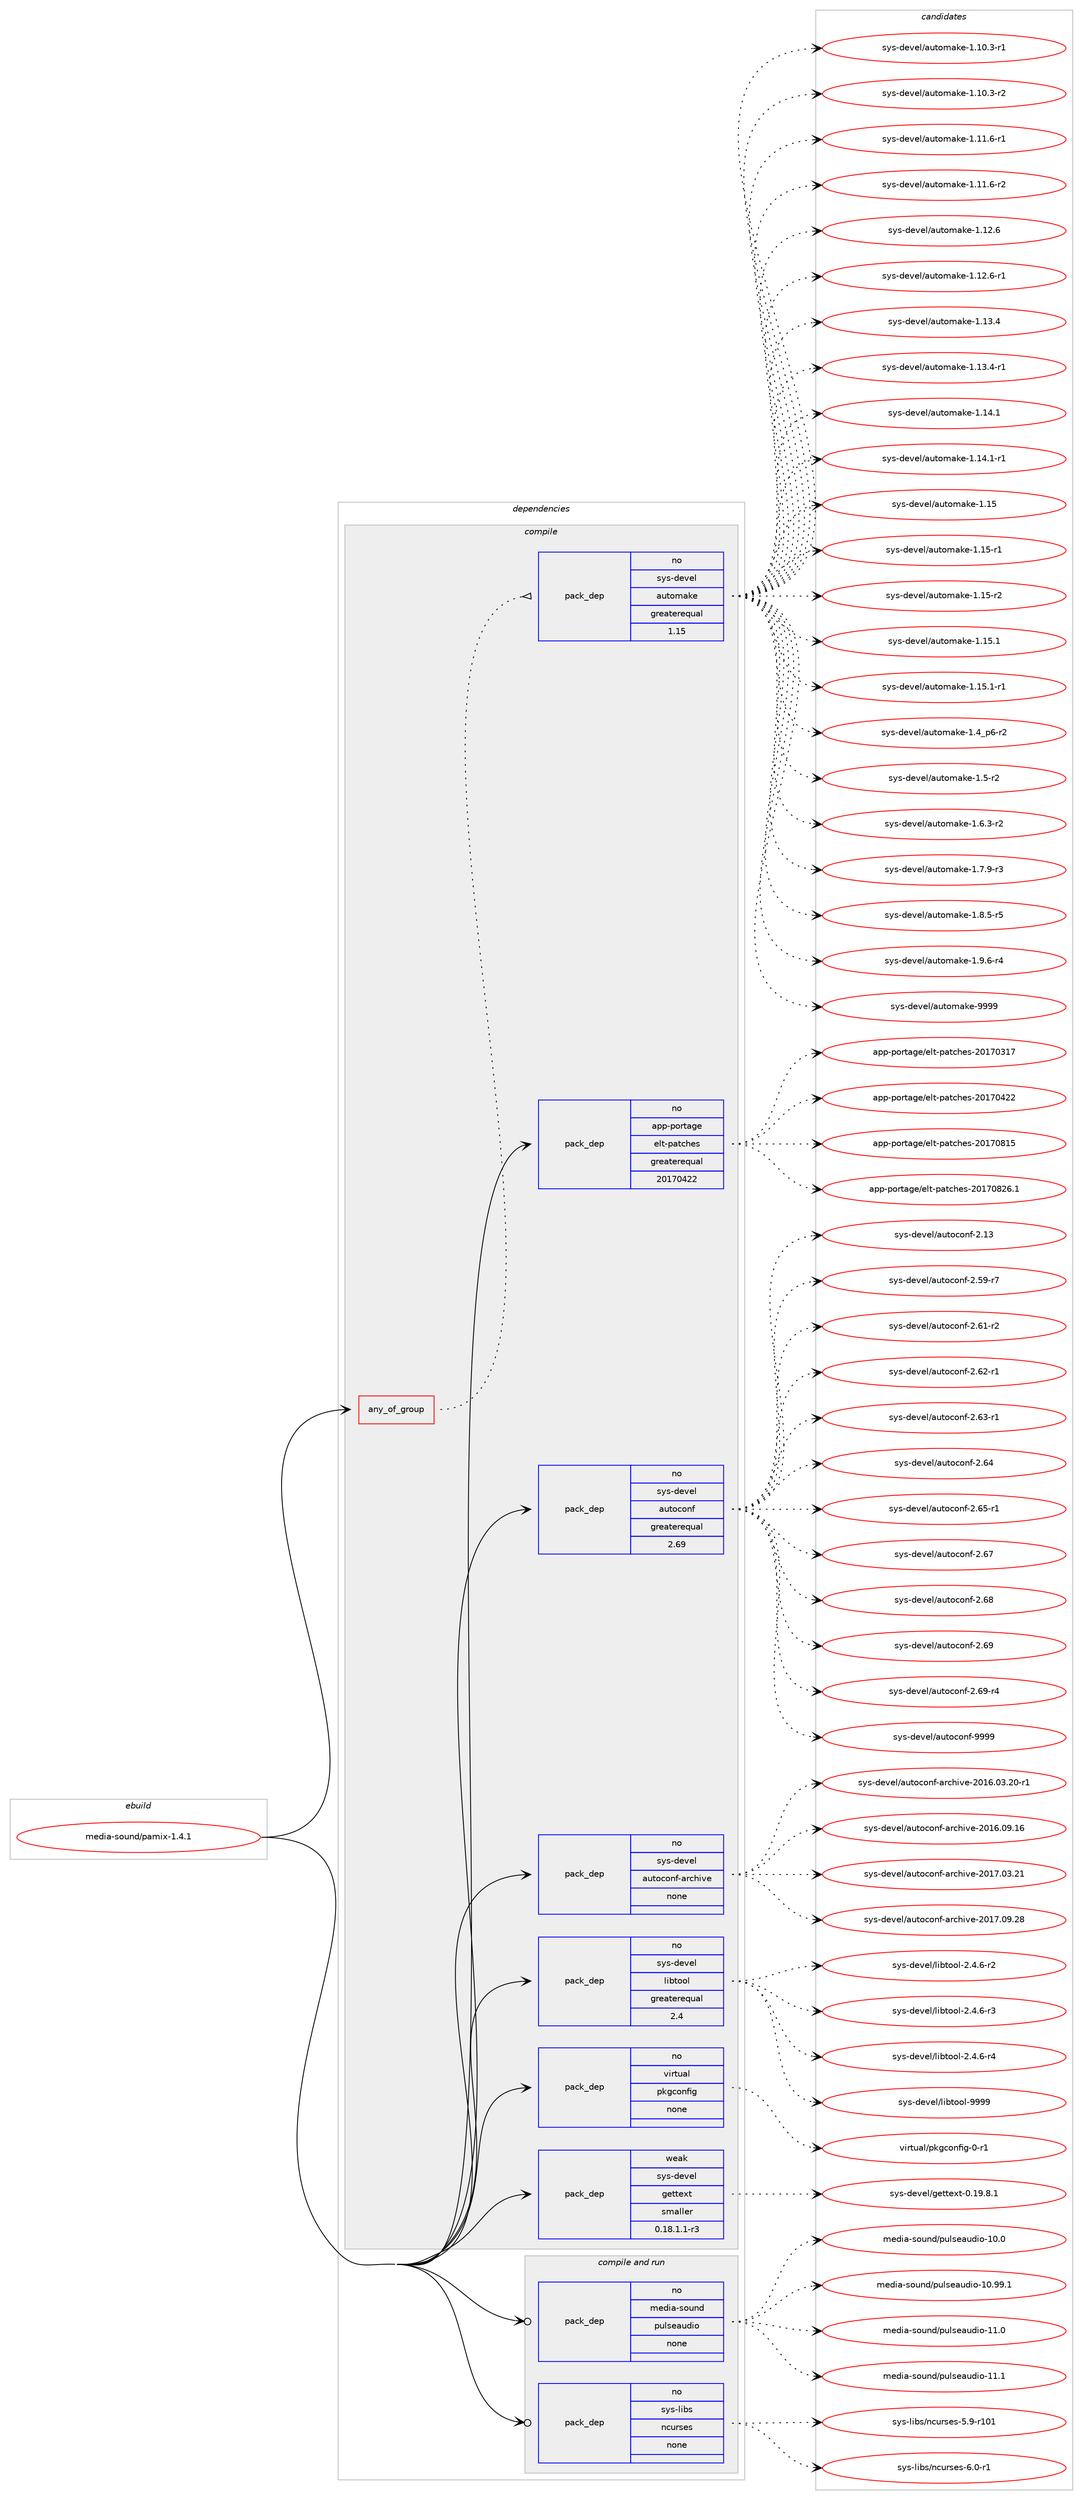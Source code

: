 digraph prolog {

# *************
# Graph options
# *************

newrank=true;
concentrate=true;
compound=true;
graph [rankdir=LR,fontname=Helvetica,fontsize=10,ranksep=1.5];#, ranksep=2.5, nodesep=0.2];
edge  [arrowhead=vee];
node  [fontname=Helvetica,fontsize=10];

# **********
# The ebuild
# **********

subgraph cluster_leftcol {
color=gray;
rank=same;
label=<<i>ebuild</i>>;
id [label="media-sound/pamix-1.4.1", color=red, width=4, href="../media-sound/pamix-1.4.1.svg"];
}

# ****************
# The dependencies
# ****************

subgraph cluster_midcol {
color=gray;
label=<<i>dependencies</i>>;
subgraph cluster_compile {
fillcolor="#eeeeee";
style=filled;
label=<<i>compile</i>>;
subgraph any6049 {
dependency384616 [label=<<TABLE BORDER="0" CELLBORDER="1" CELLSPACING="0" CELLPADDING="4"><TR><TD CELLPADDING="10">any_of_group</TD></TR></TABLE>>, shape=none, color=red];subgraph pack284036 {
dependency384617 [label=<<TABLE BORDER="0" CELLBORDER="1" CELLSPACING="0" CELLPADDING="4" WIDTH="220"><TR><TD ROWSPAN="6" CELLPADDING="30">pack_dep</TD></TR><TR><TD WIDTH="110">no</TD></TR><TR><TD>sys-devel</TD></TR><TR><TD>automake</TD></TR><TR><TD>greaterequal</TD></TR><TR><TD>1.15</TD></TR></TABLE>>, shape=none, color=blue];
}
dependency384616:e -> dependency384617:w [weight=20,style="dotted",arrowhead="oinv"];
}
id:e -> dependency384616:w [weight=20,style="solid",arrowhead="vee"];
subgraph pack284037 {
dependency384618 [label=<<TABLE BORDER="0" CELLBORDER="1" CELLSPACING="0" CELLPADDING="4" WIDTH="220"><TR><TD ROWSPAN="6" CELLPADDING="30">pack_dep</TD></TR><TR><TD WIDTH="110">no</TD></TR><TR><TD>app-portage</TD></TR><TR><TD>elt-patches</TD></TR><TR><TD>greaterequal</TD></TR><TR><TD>20170422</TD></TR></TABLE>>, shape=none, color=blue];
}
id:e -> dependency384618:w [weight=20,style="solid",arrowhead="vee"];
subgraph pack284038 {
dependency384619 [label=<<TABLE BORDER="0" CELLBORDER="1" CELLSPACING="0" CELLPADDING="4" WIDTH="220"><TR><TD ROWSPAN="6" CELLPADDING="30">pack_dep</TD></TR><TR><TD WIDTH="110">no</TD></TR><TR><TD>sys-devel</TD></TR><TR><TD>autoconf</TD></TR><TR><TD>greaterequal</TD></TR><TR><TD>2.69</TD></TR></TABLE>>, shape=none, color=blue];
}
id:e -> dependency384619:w [weight=20,style="solid",arrowhead="vee"];
subgraph pack284039 {
dependency384620 [label=<<TABLE BORDER="0" CELLBORDER="1" CELLSPACING="0" CELLPADDING="4" WIDTH="220"><TR><TD ROWSPAN="6" CELLPADDING="30">pack_dep</TD></TR><TR><TD WIDTH="110">no</TD></TR><TR><TD>sys-devel</TD></TR><TR><TD>autoconf-archive</TD></TR><TR><TD>none</TD></TR><TR><TD></TD></TR></TABLE>>, shape=none, color=blue];
}
id:e -> dependency384620:w [weight=20,style="solid",arrowhead="vee"];
subgraph pack284040 {
dependency384621 [label=<<TABLE BORDER="0" CELLBORDER="1" CELLSPACING="0" CELLPADDING="4" WIDTH="220"><TR><TD ROWSPAN="6" CELLPADDING="30">pack_dep</TD></TR><TR><TD WIDTH="110">no</TD></TR><TR><TD>sys-devel</TD></TR><TR><TD>libtool</TD></TR><TR><TD>greaterequal</TD></TR><TR><TD>2.4</TD></TR></TABLE>>, shape=none, color=blue];
}
id:e -> dependency384621:w [weight=20,style="solid",arrowhead="vee"];
subgraph pack284041 {
dependency384622 [label=<<TABLE BORDER="0" CELLBORDER="1" CELLSPACING="0" CELLPADDING="4" WIDTH="220"><TR><TD ROWSPAN="6" CELLPADDING="30">pack_dep</TD></TR><TR><TD WIDTH="110">no</TD></TR><TR><TD>virtual</TD></TR><TR><TD>pkgconfig</TD></TR><TR><TD>none</TD></TR><TR><TD></TD></TR></TABLE>>, shape=none, color=blue];
}
id:e -> dependency384622:w [weight=20,style="solid",arrowhead="vee"];
subgraph pack284042 {
dependency384623 [label=<<TABLE BORDER="0" CELLBORDER="1" CELLSPACING="0" CELLPADDING="4" WIDTH="220"><TR><TD ROWSPAN="6" CELLPADDING="30">pack_dep</TD></TR><TR><TD WIDTH="110">weak</TD></TR><TR><TD>sys-devel</TD></TR><TR><TD>gettext</TD></TR><TR><TD>smaller</TD></TR><TR><TD>0.18.1.1-r3</TD></TR></TABLE>>, shape=none, color=blue];
}
id:e -> dependency384623:w [weight=20,style="solid",arrowhead="vee"];
}
subgraph cluster_compileandrun {
fillcolor="#eeeeee";
style=filled;
label=<<i>compile and run</i>>;
subgraph pack284043 {
dependency384624 [label=<<TABLE BORDER="0" CELLBORDER="1" CELLSPACING="0" CELLPADDING="4" WIDTH="220"><TR><TD ROWSPAN="6" CELLPADDING="30">pack_dep</TD></TR><TR><TD WIDTH="110">no</TD></TR><TR><TD>media-sound</TD></TR><TR><TD>pulseaudio</TD></TR><TR><TD>none</TD></TR><TR><TD></TD></TR></TABLE>>, shape=none, color=blue];
}
id:e -> dependency384624:w [weight=20,style="solid",arrowhead="odotvee"];
subgraph pack284044 {
dependency384625 [label=<<TABLE BORDER="0" CELLBORDER="1" CELLSPACING="0" CELLPADDING="4" WIDTH="220"><TR><TD ROWSPAN="6" CELLPADDING="30">pack_dep</TD></TR><TR><TD WIDTH="110">no</TD></TR><TR><TD>sys-libs</TD></TR><TR><TD>ncurses</TD></TR><TR><TD>none</TD></TR><TR><TD></TD></TR></TABLE>>, shape=none, color=blue];
}
id:e -> dependency384625:w [weight=20,style="solid",arrowhead="odotvee"];
}
subgraph cluster_run {
fillcolor="#eeeeee";
style=filled;
label=<<i>run</i>>;
}
}

# **************
# The candidates
# **************

subgraph cluster_choices {
rank=same;
color=gray;
label=<<i>candidates</i>>;

subgraph choice284036 {
color=black;
nodesep=1;
choice11512111545100101118101108479711711611110997107101454946494846514511449 [label="sys-devel/automake-1.10.3-r1", color=red, width=4,href="../sys-devel/automake-1.10.3-r1.svg"];
choice11512111545100101118101108479711711611110997107101454946494846514511450 [label="sys-devel/automake-1.10.3-r2", color=red, width=4,href="../sys-devel/automake-1.10.3-r2.svg"];
choice11512111545100101118101108479711711611110997107101454946494946544511449 [label="sys-devel/automake-1.11.6-r1", color=red, width=4,href="../sys-devel/automake-1.11.6-r1.svg"];
choice11512111545100101118101108479711711611110997107101454946494946544511450 [label="sys-devel/automake-1.11.6-r2", color=red, width=4,href="../sys-devel/automake-1.11.6-r2.svg"];
choice1151211154510010111810110847971171161111099710710145494649504654 [label="sys-devel/automake-1.12.6", color=red, width=4,href="../sys-devel/automake-1.12.6.svg"];
choice11512111545100101118101108479711711611110997107101454946495046544511449 [label="sys-devel/automake-1.12.6-r1", color=red, width=4,href="../sys-devel/automake-1.12.6-r1.svg"];
choice1151211154510010111810110847971171161111099710710145494649514652 [label="sys-devel/automake-1.13.4", color=red, width=4,href="../sys-devel/automake-1.13.4.svg"];
choice11512111545100101118101108479711711611110997107101454946495146524511449 [label="sys-devel/automake-1.13.4-r1", color=red, width=4,href="../sys-devel/automake-1.13.4-r1.svg"];
choice1151211154510010111810110847971171161111099710710145494649524649 [label="sys-devel/automake-1.14.1", color=red, width=4,href="../sys-devel/automake-1.14.1.svg"];
choice11512111545100101118101108479711711611110997107101454946495246494511449 [label="sys-devel/automake-1.14.1-r1", color=red, width=4,href="../sys-devel/automake-1.14.1-r1.svg"];
choice115121115451001011181011084797117116111109971071014549464953 [label="sys-devel/automake-1.15", color=red, width=4,href="../sys-devel/automake-1.15.svg"];
choice1151211154510010111810110847971171161111099710710145494649534511449 [label="sys-devel/automake-1.15-r1", color=red, width=4,href="../sys-devel/automake-1.15-r1.svg"];
choice1151211154510010111810110847971171161111099710710145494649534511450 [label="sys-devel/automake-1.15-r2", color=red, width=4,href="../sys-devel/automake-1.15-r2.svg"];
choice1151211154510010111810110847971171161111099710710145494649534649 [label="sys-devel/automake-1.15.1", color=red, width=4,href="../sys-devel/automake-1.15.1.svg"];
choice11512111545100101118101108479711711611110997107101454946495346494511449 [label="sys-devel/automake-1.15.1-r1", color=red, width=4,href="../sys-devel/automake-1.15.1-r1.svg"];
choice115121115451001011181011084797117116111109971071014549465295112544511450 [label="sys-devel/automake-1.4_p6-r2", color=red, width=4,href="../sys-devel/automake-1.4_p6-r2.svg"];
choice11512111545100101118101108479711711611110997107101454946534511450 [label="sys-devel/automake-1.5-r2", color=red, width=4,href="../sys-devel/automake-1.5-r2.svg"];
choice115121115451001011181011084797117116111109971071014549465446514511450 [label="sys-devel/automake-1.6.3-r2", color=red, width=4,href="../sys-devel/automake-1.6.3-r2.svg"];
choice115121115451001011181011084797117116111109971071014549465546574511451 [label="sys-devel/automake-1.7.9-r3", color=red, width=4,href="../sys-devel/automake-1.7.9-r3.svg"];
choice115121115451001011181011084797117116111109971071014549465646534511453 [label="sys-devel/automake-1.8.5-r5", color=red, width=4,href="../sys-devel/automake-1.8.5-r5.svg"];
choice115121115451001011181011084797117116111109971071014549465746544511452 [label="sys-devel/automake-1.9.6-r4", color=red, width=4,href="../sys-devel/automake-1.9.6-r4.svg"];
choice115121115451001011181011084797117116111109971071014557575757 [label="sys-devel/automake-9999", color=red, width=4,href="../sys-devel/automake-9999.svg"];
dependency384617:e -> choice11512111545100101118101108479711711611110997107101454946494846514511449:w [style=dotted,weight="100"];
dependency384617:e -> choice11512111545100101118101108479711711611110997107101454946494846514511450:w [style=dotted,weight="100"];
dependency384617:e -> choice11512111545100101118101108479711711611110997107101454946494946544511449:w [style=dotted,weight="100"];
dependency384617:e -> choice11512111545100101118101108479711711611110997107101454946494946544511450:w [style=dotted,weight="100"];
dependency384617:e -> choice1151211154510010111810110847971171161111099710710145494649504654:w [style=dotted,weight="100"];
dependency384617:e -> choice11512111545100101118101108479711711611110997107101454946495046544511449:w [style=dotted,weight="100"];
dependency384617:e -> choice1151211154510010111810110847971171161111099710710145494649514652:w [style=dotted,weight="100"];
dependency384617:e -> choice11512111545100101118101108479711711611110997107101454946495146524511449:w [style=dotted,weight="100"];
dependency384617:e -> choice1151211154510010111810110847971171161111099710710145494649524649:w [style=dotted,weight="100"];
dependency384617:e -> choice11512111545100101118101108479711711611110997107101454946495246494511449:w [style=dotted,weight="100"];
dependency384617:e -> choice115121115451001011181011084797117116111109971071014549464953:w [style=dotted,weight="100"];
dependency384617:e -> choice1151211154510010111810110847971171161111099710710145494649534511449:w [style=dotted,weight="100"];
dependency384617:e -> choice1151211154510010111810110847971171161111099710710145494649534511450:w [style=dotted,weight="100"];
dependency384617:e -> choice1151211154510010111810110847971171161111099710710145494649534649:w [style=dotted,weight="100"];
dependency384617:e -> choice11512111545100101118101108479711711611110997107101454946495346494511449:w [style=dotted,weight="100"];
dependency384617:e -> choice115121115451001011181011084797117116111109971071014549465295112544511450:w [style=dotted,weight="100"];
dependency384617:e -> choice11512111545100101118101108479711711611110997107101454946534511450:w [style=dotted,weight="100"];
dependency384617:e -> choice115121115451001011181011084797117116111109971071014549465446514511450:w [style=dotted,weight="100"];
dependency384617:e -> choice115121115451001011181011084797117116111109971071014549465546574511451:w [style=dotted,weight="100"];
dependency384617:e -> choice115121115451001011181011084797117116111109971071014549465646534511453:w [style=dotted,weight="100"];
dependency384617:e -> choice115121115451001011181011084797117116111109971071014549465746544511452:w [style=dotted,weight="100"];
dependency384617:e -> choice115121115451001011181011084797117116111109971071014557575757:w [style=dotted,weight="100"];
}
subgraph choice284037 {
color=black;
nodesep=1;
choice97112112451121111141169710310147101108116451129711699104101115455048495548514955 [label="app-portage/elt-patches-20170317", color=red, width=4,href="../app-portage/elt-patches-20170317.svg"];
choice97112112451121111141169710310147101108116451129711699104101115455048495548525050 [label="app-portage/elt-patches-20170422", color=red, width=4,href="../app-portage/elt-patches-20170422.svg"];
choice97112112451121111141169710310147101108116451129711699104101115455048495548564953 [label="app-portage/elt-patches-20170815", color=red, width=4,href="../app-portage/elt-patches-20170815.svg"];
choice971121124511211111411697103101471011081164511297116991041011154550484955485650544649 [label="app-portage/elt-patches-20170826.1", color=red, width=4,href="../app-portage/elt-patches-20170826.1.svg"];
dependency384618:e -> choice97112112451121111141169710310147101108116451129711699104101115455048495548514955:w [style=dotted,weight="100"];
dependency384618:e -> choice97112112451121111141169710310147101108116451129711699104101115455048495548525050:w [style=dotted,weight="100"];
dependency384618:e -> choice97112112451121111141169710310147101108116451129711699104101115455048495548564953:w [style=dotted,weight="100"];
dependency384618:e -> choice971121124511211111411697103101471011081164511297116991041011154550484955485650544649:w [style=dotted,weight="100"];
}
subgraph choice284038 {
color=black;
nodesep=1;
choice115121115451001011181011084797117116111991111101024550464951 [label="sys-devel/autoconf-2.13", color=red, width=4,href="../sys-devel/autoconf-2.13.svg"];
choice1151211154510010111810110847971171161119911111010245504653574511455 [label="sys-devel/autoconf-2.59-r7", color=red, width=4,href="../sys-devel/autoconf-2.59-r7.svg"];
choice1151211154510010111810110847971171161119911111010245504654494511450 [label="sys-devel/autoconf-2.61-r2", color=red, width=4,href="../sys-devel/autoconf-2.61-r2.svg"];
choice1151211154510010111810110847971171161119911111010245504654504511449 [label="sys-devel/autoconf-2.62-r1", color=red, width=4,href="../sys-devel/autoconf-2.62-r1.svg"];
choice1151211154510010111810110847971171161119911111010245504654514511449 [label="sys-devel/autoconf-2.63-r1", color=red, width=4,href="../sys-devel/autoconf-2.63-r1.svg"];
choice115121115451001011181011084797117116111991111101024550465452 [label="sys-devel/autoconf-2.64", color=red, width=4,href="../sys-devel/autoconf-2.64.svg"];
choice1151211154510010111810110847971171161119911111010245504654534511449 [label="sys-devel/autoconf-2.65-r1", color=red, width=4,href="../sys-devel/autoconf-2.65-r1.svg"];
choice115121115451001011181011084797117116111991111101024550465455 [label="sys-devel/autoconf-2.67", color=red, width=4,href="../sys-devel/autoconf-2.67.svg"];
choice115121115451001011181011084797117116111991111101024550465456 [label="sys-devel/autoconf-2.68", color=red, width=4,href="../sys-devel/autoconf-2.68.svg"];
choice115121115451001011181011084797117116111991111101024550465457 [label="sys-devel/autoconf-2.69", color=red, width=4,href="../sys-devel/autoconf-2.69.svg"];
choice1151211154510010111810110847971171161119911111010245504654574511452 [label="sys-devel/autoconf-2.69-r4", color=red, width=4,href="../sys-devel/autoconf-2.69-r4.svg"];
choice115121115451001011181011084797117116111991111101024557575757 [label="sys-devel/autoconf-9999", color=red, width=4,href="../sys-devel/autoconf-9999.svg"];
dependency384619:e -> choice115121115451001011181011084797117116111991111101024550464951:w [style=dotted,weight="100"];
dependency384619:e -> choice1151211154510010111810110847971171161119911111010245504653574511455:w [style=dotted,weight="100"];
dependency384619:e -> choice1151211154510010111810110847971171161119911111010245504654494511450:w [style=dotted,weight="100"];
dependency384619:e -> choice1151211154510010111810110847971171161119911111010245504654504511449:w [style=dotted,weight="100"];
dependency384619:e -> choice1151211154510010111810110847971171161119911111010245504654514511449:w [style=dotted,weight="100"];
dependency384619:e -> choice115121115451001011181011084797117116111991111101024550465452:w [style=dotted,weight="100"];
dependency384619:e -> choice1151211154510010111810110847971171161119911111010245504654534511449:w [style=dotted,weight="100"];
dependency384619:e -> choice115121115451001011181011084797117116111991111101024550465455:w [style=dotted,weight="100"];
dependency384619:e -> choice115121115451001011181011084797117116111991111101024550465456:w [style=dotted,weight="100"];
dependency384619:e -> choice115121115451001011181011084797117116111991111101024550465457:w [style=dotted,weight="100"];
dependency384619:e -> choice1151211154510010111810110847971171161119911111010245504654574511452:w [style=dotted,weight="100"];
dependency384619:e -> choice115121115451001011181011084797117116111991111101024557575757:w [style=dotted,weight="100"];
}
subgraph choice284039 {
color=black;
nodesep=1;
choice1151211154510010111810110847971171161119911111010245971149910410511810145504849544648514650484511449 [label="sys-devel/autoconf-archive-2016.03.20-r1", color=red, width=4,href="../sys-devel/autoconf-archive-2016.03.20-r1.svg"];
choice115121115451001011181011084797117116111991111101024597114991041051181014550484954464857464954 [label="sys-devel/autoconf-archive-2016.09.16", color=red, width=4,href="../sys-devel/autoconf-archive-2016.09.16.svg"];
choice115121115451001011181011084797117116111991111101024597114991041051181014550484955464851465049 [label="sys-devel/autoconf-archive-2017.03.21", color=red, width=4,href="../sys-devel/autoconf-archive-2017.03.21.svg"];
choice115121115451001011181011084797117116111991111101024597114991041051181014550484955464857465056 [label="sys-devel/autoconf-archive-2017.09.28", color=red, width=4,href="../sys-devel/autoconf-archive-2017.09.28.svg"];
dependency384620:e -> choice1151211154510010111810110847971171161119911111010245971149910410511810145504849544648514650484511449:w [style=dotted,weight="100"];
dependency384620:e -> choice115121115451001011181011084797117116111991111101024597114991041051181014550484954464857464954:w [style=dotted,weight="100"];
dependency384620:e -> choice115121115451001011181011084797117116111991111101024597114991041051181014550484955464851465049:w [style=dotted,weight="100"];
dependency384620:e -> choice115121115451001011181011084797117116111991111101024597114991041051181014550484955464857465056:w [style=dotted,weight="100"];
}
subgraph choice284040 {
color=black;
nodesep=1;
choice1151211154510010111810110847108105981161111111084550465246544511450 [label="sys-devel/libtool-2.4.6-r2", color=red, width=4,href="../sys-devel/libtool-2.4.6-r2.svg"];
choice1151211154510010111810110847108105981161111111084550465246544511451 [label="sys-devel/libtool-2.4.6-r3", color=red, width=4,href="../sys-devel/libtool-2.4.6-r3.svg"];
choice1151211154510010111810110847108105981161111111084550465246544511452 [label="sys-devel/libtool-2.4.6-r4", color=red, width=4,href="../sys-devel/libtool-2.4.6-r4.svg"];
choice1151211154510010111810110847108105981161111111084557575757 [label="sys-devel/libtool-9999", color=red, width=4,href="../sys-devel/libtool-9999.svg"];
dependency384621:e -> choice1151211154510010111810110847108105981161111111084550465246544511450:w [style=dotted,weight="100"];
dependency384621:e -> choice1151211154510010111810110847108105981161111111084550465246544511451:w [style=dotted,weight="100"];
dependency384621:e -> choice1151211154510010111810110847108105981161111111084550465246544511452:w [style=dotted,weight="100"];
dependency384621:e -> choice1151211154510010111810110847108105981161111111084557575757:w [style=dotted,weight="100"];
}
subgraph choice284041 {
color=black;
nodesep=1;
choice11810511411611797108471121071039911111010210510345484511449 [label="virtual/pkgconfig-0-r1", color=red, width=4,href="../virtual/pkgconfig-0-r1.svg"];
dependency384622:e -> choice11810511411611797108471121071039911111010210510345484511449:w [style=dotted,weight="100"];
}
subgraph choice284042 {
color=black;
nodesep=1;
choice1151211154510010111810110847103101116116101120116454846495746564649 [label="sys-devel/gettext-0.19.8.1", color=red, width=4,href="../sys-devel/gettext-0.19.8.1.svg"];
dependency384623:e -> choice1151211154510010111810110847103101116116101120116454846495746564649:w [style=dotted,weight="100"];
}
subgraph choice284043 {
color=black;
nodesep=1;
choice109101100105974511511111711010047112117108115101971171001051114549484648 [label="media-sound/pulseaudio-10.0", color=red, width=4,href="../media-sound/pulseaudio-10.0.svg"];
choice109101100105974511511111711010047112117108115101971171001051114549484657574649 [label="media-sound/pulseaudio-10.99.1", color=red, width=4,href="../media-sound/pulseaudio-10.99.1.svg"];
choice109101100105974511511111711010047112117108115101971171001051114549494648 [label="media-sound/pulseaudio-11.0", color=red, width=4,href="../media-sound/pulseaudio-11.0.svg"];
choice109101100105974511511111711010047112117108115101971171001051114549494649 [label="media-sound/pulseaudio-11.1", color=red, width=4,href="../media-sound/pulseaudio-11.1.svg"];
dependency384624:e -> choice109101100105974511511111711010047112117108115101971171001051114549484648:w [style=dotted,weight="100"];
dependency384624:e -> choice109101100105974511511111711010047112117108115101971171001051114549484657574649:w [style=dotted,weight="100"];
dependency384624:e -> choice109101100105974511511111711010047112117108115101971171001051114549494648:w [style=dotted,weight="100"];
dependency384624:e -> choice109101100105974511511111711010047112117108115101971171001051114549494649:w [style=dotted,weight="100"];
}
subgraph choice284044 {
color=black;
nodesep=1;
choice115121115451081059811547110991171141151011154553465745114494849 [label="sys-libs/ncurses-5.9-r101", color=red, width=4,href="../sys-libs/ncurses-5.9-r101.svg"];
choice11512111545108105981154711099117114115101115455446484511449 [label="sys-libs/ncurses-6.0-r1", color=red, width=4,href="../sys-libs/ncurses-6.0-r1.svg"];
dependency384625:e -> choice115121115451081059811547110991171141151011154553465745114494849:w [style=dotted,weight="100"];
dependency384625:e -> choice11512111545108105981154711099117114115101115455446484511449:w [style=dotted,weight="100"];
}
}

}

